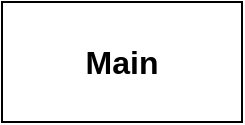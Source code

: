 <mxfile version="21.3.7" type="device">
  <diagram name="Page-1" id="e0zhHLYgIgtwcOG-t7Id">
    <mxGraphModel dx="1434" dy="958" grid="1" gridSize="10" guides="1" tooltips="1" connect="1" arrows="1" fold="1" page="1" pageScale="1" pageWidth="827" pageHeight="1169" math="0" shadow="0">
      <root>
        <mxCell id="0" />
        <mxCell id="1" parent="0" />
        <mxCell id="n-Uu8OFauGkaStc5CKsw-1" value="&lt;font style=&quot;font-size: 16px;&quot;&gt;&lt;b&gt;Main&lt;/b&gt;&lt;/font&gt;" style="rounded=0;whiteSpace=wrap;html=1;" vertex="1" parent="1">
          <mxGeometry x="150" y="230" width="120" height="60" as="geometry" />
        </mxCell>
      </root>
    </mxGraphModel>
  </diagram>
</mxfile>
